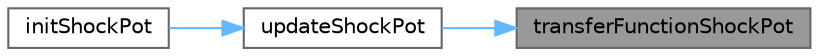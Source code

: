 digraph "transferFunctionShockPot"
{
 // LATEX_PDF_SIZE
  bgcolor="transparent";
  edge [fontname=Helvetica,fontsize=10,labelfontname=Helvetica,labelfontsize=10];
  node [fontname=Helvetica,fontsize=10,shape=box,height=0.2,width=0.4];
  rankdir="RL";
  Node1 [label="transferFunctionShockPot",height=0.2,width=0.4,color="gray40", fillcolor="grey60", style="filled", fontcolor="black",tooltip="Converts raw ShockPot data to a meaningful distance value."];
  Node1 -> Node2 [dir="back",color="steelblue1",style="solid"];
  Node2 [label="updateShockPot",height=0.2,width=0.4,color="grey40", fillcolor="white", style="filled",URL="$ShockPot_8c.html#af941d438b9f8d2a04f40ec183c34a970",tooltip="Updates the ShockPot data."];
  Node2 -> Node3 [dir="back",color="steelblue1",style="solid"];
  Node3 [label="initShockPot",height=0.2,width=0.4,color="grey40", fillcolor="white", style="filled",URL="$ShockPot_8c.html#aa504d587a6cb42be1f4aed7bbea6c1a4",tooltip="Initializes the ShockPot sensor with the given frequency, channel, and wheel location."];
}
